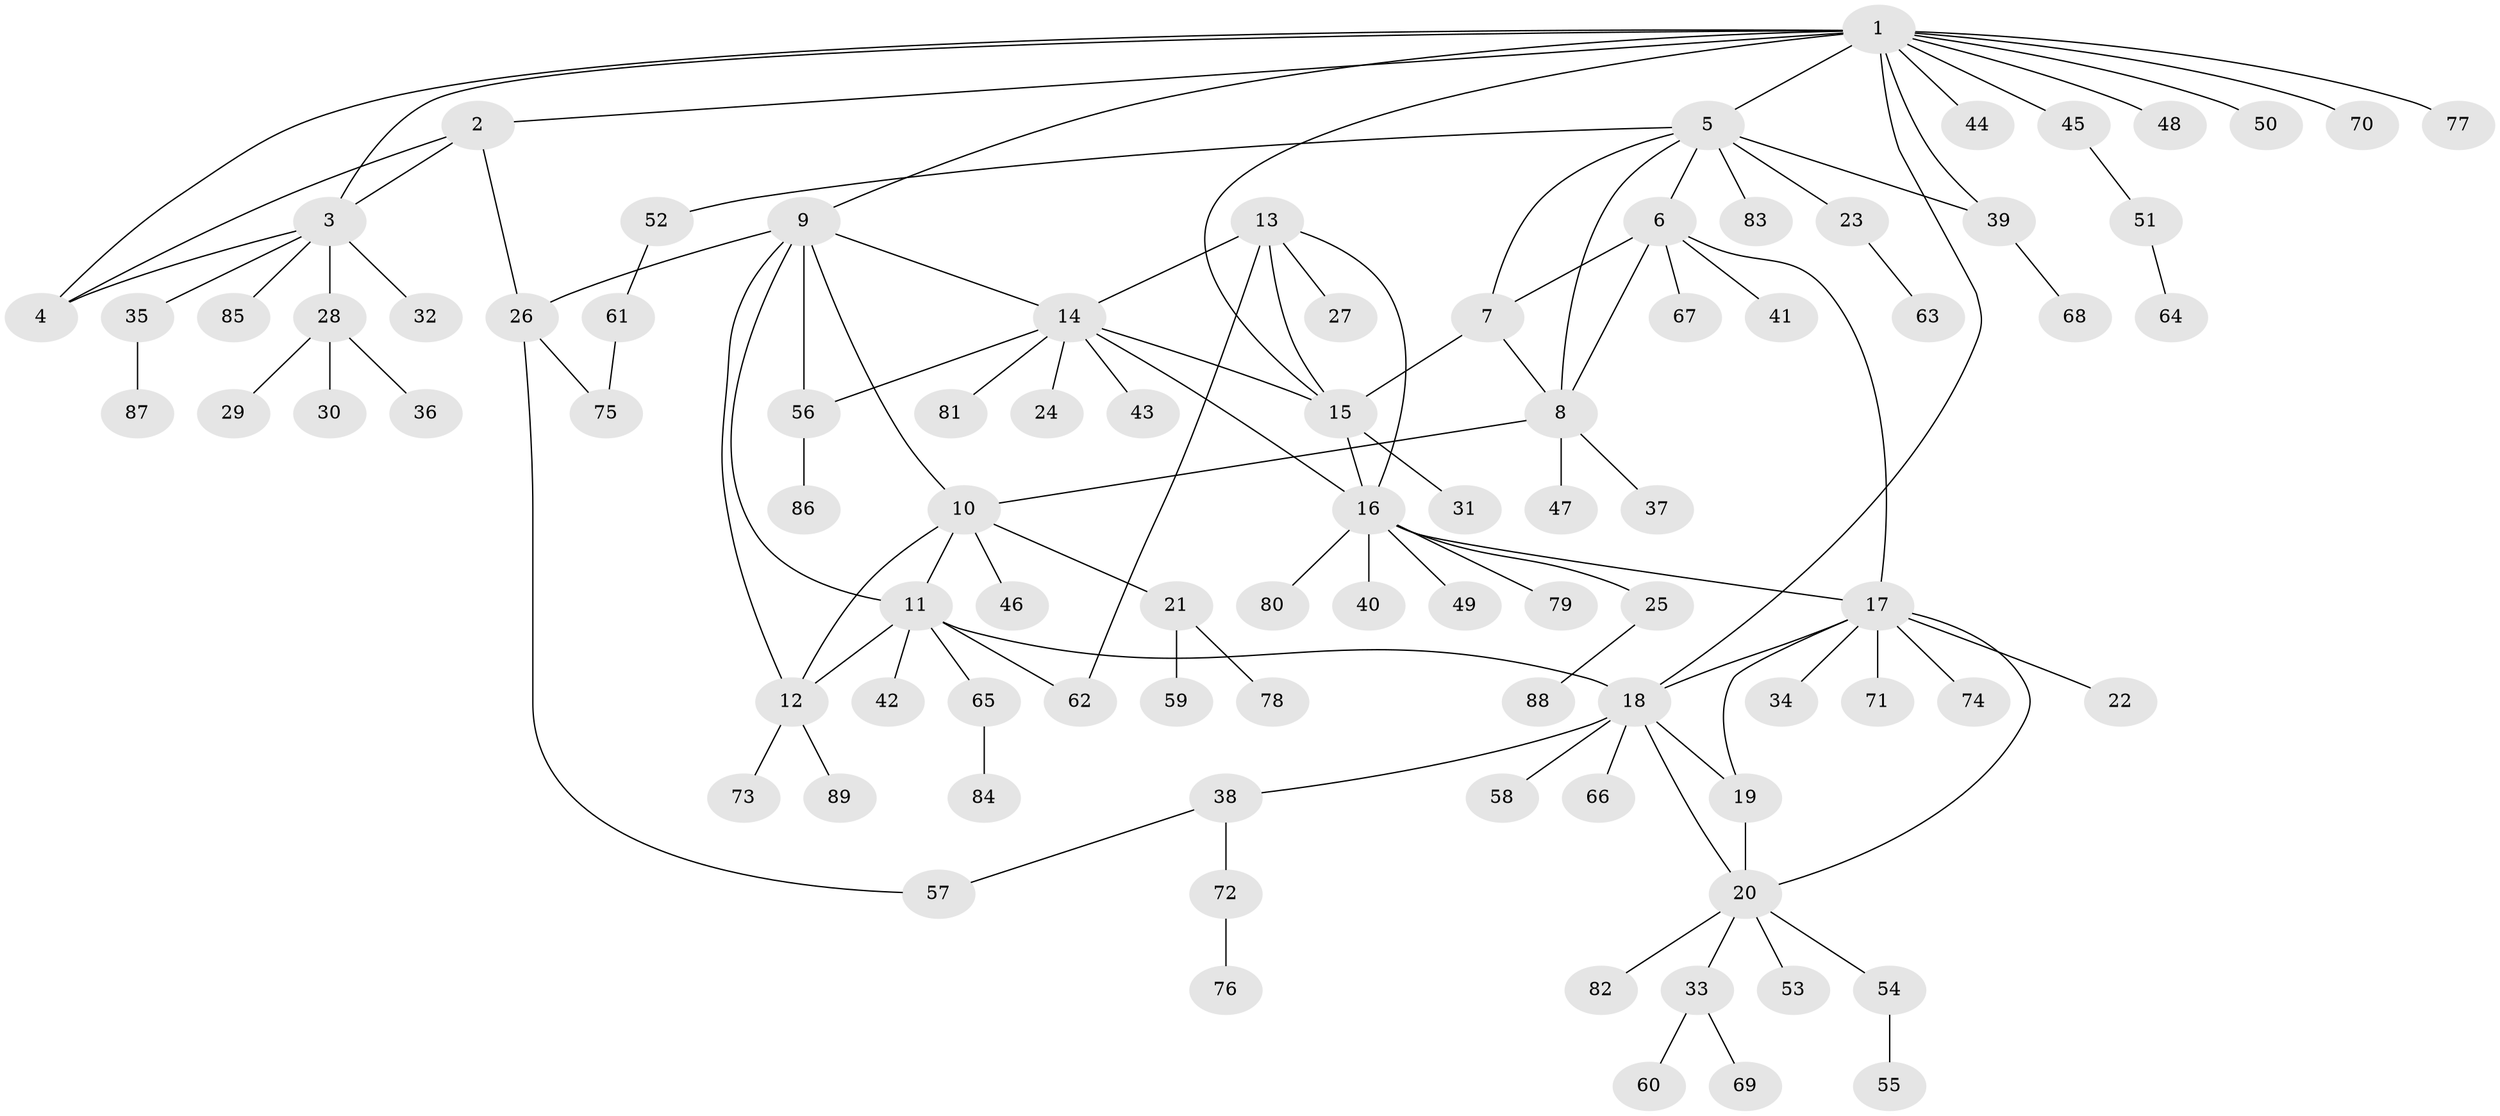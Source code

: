 // coarse degree distribution, {13: 0.018518518518518517, 6: 0.07407407407407407, 3: 0.09259259259259259, 7: 0.05555555555555555, 5: 0.07407407407407407, 4: 0.05555555555555555, 8: 0.037037037037037035, 2: 0.12962962962962962, 1: 0.46296296296296297}
// Generated by graph-tools (version 1.1) at 2025/52/03/04/25 22:52:19]
// undirected, 89 vertices, 115 edges
graph export_dot {
  node [color=gray90,style=filled];
  1;
  2;
  3;
  4;
  5;
  6;
  7;
  8;
  9;
  10;
  11;
  12;
  13;
  14;
  15;
  16;
  17;
  18;
  19;
  20;
  21;
  22;
  23;
  24;
  25;
  26;
  27;
  28;
  29;
  30;
  31;
  32;
  33;
  34;
  35;
  36;
  37;
  38;
  39;
  40;
  41;
  42;
  43;
  44;
  45;
  46;
  47;
  48;
  49;
  50;
  51;
  52;
  53;
  54;
  55;
  56;
  57;
  58;
  59;
  60;
  61;
  62;
  63;
  64;
  65;
  66;
  67;
  68;
  69;
  70;
  71;
  72;
  73;
  74;
  75;
  76;
  77;
  78;
  79;
  80;
  81;
  82;
  83;
  84;
  85;
  86;
  87;
  88;
  89;
  1 -- 2;
  1 -- 3;
  1 -- 4;
  1 -- 5;
  1 -- 9;
  1 -- 15;
  1 -- 18;
  1 -- 39;
  1 -- 44;
  1 -- 45;
  1 -- 48;
  1 -- 50;
  1 -- 70;
  1 -- 77;
  2 -- 3;
  2 -- 4;
  2 -- 26;
  3 -- 4;
  3 -- 28;
  3 -- 32;
  3 -- 35;
  3 -- 85;
  5 -- 6;
  5 -- 7;
  5 -- 8;
  5 -- 23;
  5 -- 39;
  5 -- 52;
  5 -- 83;
  6 -- 7;
  6 -- 8;
  6 -- 17;
  6 -- 41;
  6 -- 67;
  7 -- 8;
  7 -- 15;
  8 -- 10;
  8 -- 37;
  8 -- 47;
  9 -- 10;
  9 -- 11;
  9 -- 12;
  9 -- 14;
  9 -- 26;
  9 -- 56;
  10 -- 11;
  10 -- 12;
  10 -- 21;
  10 -- 46;
  11 -- 12;
  11 -- 18;
  11 -- 42;
  11 -- 62;
  11 -- 65;
  12 -- 73;
  12 -- 89;
  13 -- 14;
  13 -- 15;
  13 -- 16;
  13 -- 27;
  13 -- 62;
  14 -- 15;
  14 -- 16;
  14 -- 24;
  14 -- 43;
  14 -- 56;
  14 -- 81;
  15 -- 16;
  15 -- 31;
  16 -- 17;
  16 -- 25;
  16 -- 40;
  16 -- 49;
  16 -- 79;
  16 -- 80;
  17 -- 18;
  17 -- 19;
  17 -- 20;
  17 -- 22;
  17 -- 34;
  17 -- 71;
  17 -- 74;
  18 -- 19;
  18 -- 20;
  18 -- 38;
  18 -- 58;
  18 -- 66;
  19 -- 20;
  20 -- 33;
  20 -- 53;
  20 -- 54;
  20 -- 82;
  21 -- 59;
  21 -- 78;
  23 -- 63;
  25 -- 88;
  26 -- 57;
  26 -- 75;
  28 -- 29;
  28 -- 30;
  28 -- 36;
  33 -- 60;
  33 -- 69;
  35 -- 87;
  38 -- 57;
  38 -- 72;
  39 -- 68;
  45 -- 51;
  51 -- 64;
  52 -- 61;
  54 -- 55;
  56 -- 86;
  61 -- 75;
  65 -- 84;
  72 -- 76;
}

